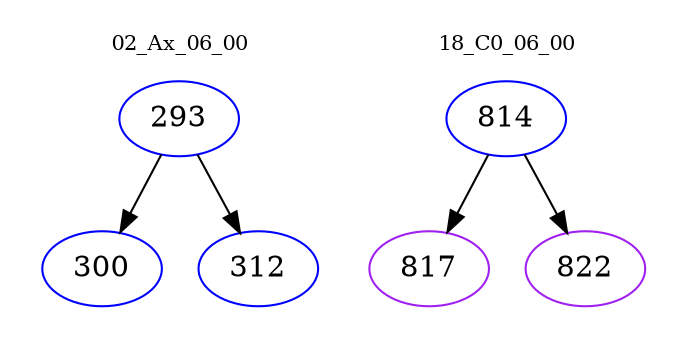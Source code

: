 digraph{
subgraph cluster_0 {
color = white
label = "02_Ax_06_00";
fontsize=10;
T0_293 [label="293", color="blue"]
T0_293 -> T0_300 [color="black"]
T0_300 [label="300", color="blue"]
T0_293 -> T0_312 [color="black"]
T0_312 [label="312", color="blue"]
}
subgraph cluster_1 {
color = white
label = "18_C0_06_00";
fontsize=10;
T1_814 [label="814", color="blue"]
T1_814 -> T1_817 [color="black"]
T1_817 [label="817", color="purple"]
T1_814 -> T1_822 [color="black"]
T1_822 [label="822", color="purple"]
}
}
